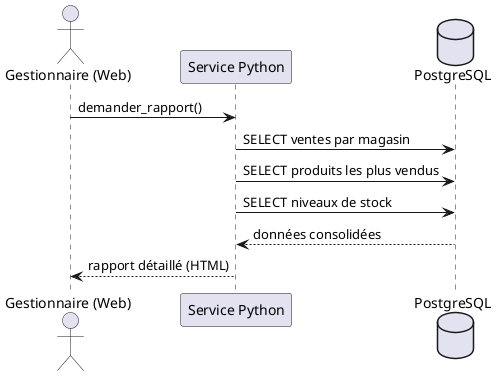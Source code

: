 @startuml Generer_rapport_consolide

actor "Gestionnaire (Web)" as Gestionnaire
participant "Service Python" as Service
database "PostgreSQL" as DB

Gestionnaire -> Service : demander_rapport()
Service -> DB : SELECT ventes par magasin
Service -> DB : SELECT produits les plus vendus
Service -> DB : SELECT niveaux de stock
DB --> Service : données consolidées
Service --> Gestionnaire : rapport détaillé (HTML)

@enduml
